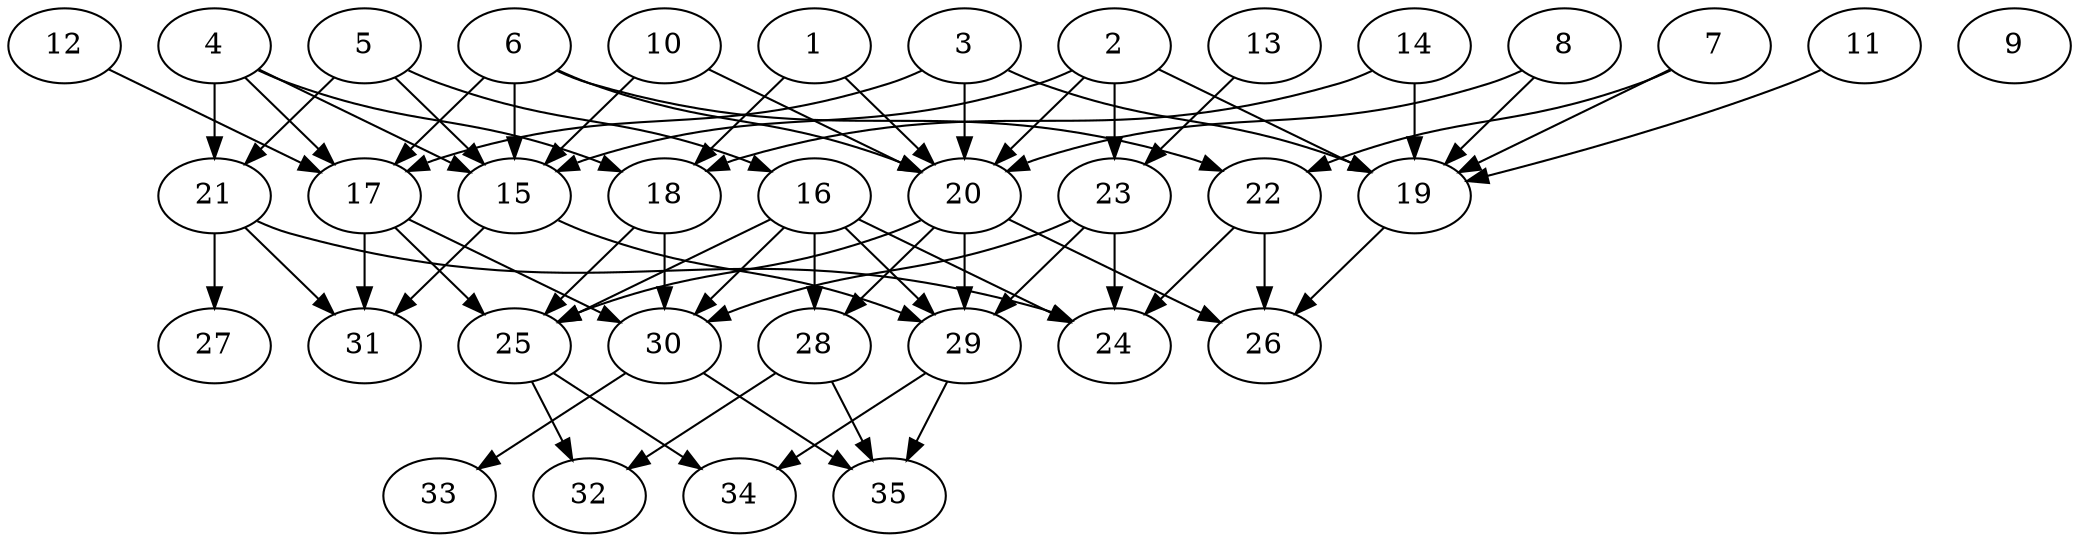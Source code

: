 // DAG (tier=2-normal, mode=compute, n=35, ccr=0.386, fat=0.677, density=0.450, regular=0.588, jump=0.187, mindata=524288, maxdata=8388608)
// DAG automatically generated by daggen at Sun Aug 24 16:33:33 2025
// /home/ermia/Project/Environments/daggen/bin/daggen --dot --ccr 0.386 --fat 0.677 --regular 0.588 --density 0.450 --jump 0.187 --mindata 524288 --maxdata 8388608 -n 35 
digraph G {
  1 [size="3913954110373625856", alpha="0.07", expect_size="1956977055186812928"]
  1 -> 18 [size ="19868594208768"]
  1 -> 20 [size ="19868594208768"]
  2 [size="227093693795896", alpha="0.11", expect_size="113546846897948"]
  2 -> 15 [size ="11443940360192"]
  2 -> 19 [size ="11443940360192"]
  2 -> 20 [size ="11443940360192"]
  2 -> 23 [size ="11443940360192"]
  3 [size="832027707866802176", alpha="0.11", expect_size="416013853933401088"]
  3 -> 17 [size ="323082505945088"]
  3 -> 19 [size ="323082505945088"]
  3 -> 20 [size ="323082505945088"]
  4 [size="22599328963791356", alpha="0.14", expect_size="11299664481895678"]
  4 -> 15 [size ="410689545961472"]
  4 -> 17 [size ="410689545961472"]
  4 -> 18 [size ="410689545961472"]
  4 -> 21 [size ="410689545961472"]
  5 [size="119457205860377", alpha="0.05", expect_size="59728602930188"]
  5 -> 15 [size ="11016893104128"]
  5 -> 16 [size ="11016893104128"]
  5 -> 21 [size ="11016893104128"]
  6 [size="19606304476972812", alpha="0.16", expect_size="9803152238486406"]
  6 -> 15 [size ="504621210533888"]
  6 -> 17 [size ="504621210533888"]
  6 -> 20 [size ="504621210533888"]
  6 -> 22 [size ="504621210533888"]
  7 [size="14077685937563762688", alpha="0.03", expect_size="7038842968781881344"]
  7 -> 19 [size ="46642036211712"]
  7 -> 22 [size ="46642036211712"]
  8 [size="83224094480936288", alpha="0.10", expect_size="41612047240468144"]
  8 -> 19 [size ="93804233228288"]
  8 -> 20 [size ="93804233228288"]
  9 [size="360826084994858112", alpha="0.13", expect_size="180413042497429056"]
  10 [size="576816123058231040", alpha="0.10", expect_size="288408061529115520"]
  10 -> 15 [size ="343919581724672"]
  10 -> 20 [size ="343919581724672"]
  11 [size="266096953328439936", alpha="0.05", expect_size="133048476664219968"]
  11 -> 19 [size ="104529605427200"]
  12 [size="17279412211345982", alpha="0.16", expect_size="8639706105672991"]
  12 -> 17 [size ="322146110799872"]
  13 [size="394129494983573504000", alpha="0.16", expect_size="197064747491786752000"]
  13 -> 23 [size ="430047022284800"]
  14 [size="7112743815124512", alpha="0.18", expect_size="3556371907562256"]
  14 -> 18 [size ="265420800000000"]
  14 -> 19 [size ="265420800000000"]
  15 [size="205409415169651552", alpha="0.16", expect_size="102704707584825776"]
  15 -> 29 [size ="117901893828608"]
  15 -> 31 [size ="117901893828608"]
  16 [size="306177662971105247232", alpha="0.07", expect_size="153088831485552623616"]
  16 -> 24 [size ="363417349128192"]
  16 -> 25 [size ="363417349128192"]
  16 -> 28 [size ="363417349128192"]
  16 -> 29 [size ="363417349128192"]
  16 -> 30 [size ="363417349128192"]
  17 [size="264216947952334816", alpha="0.11", expect_size="132108473976167408"]
  17 -> 25 [size ="373535730040832"]
  17 -> 30 [size ="373535730040832"]
  17 -> 31 [size ="373535730040832"]
  18 [size="247568102052509568", alpha="0.01", expect_size="123784051026254784"]
  18 -> 25 [size ="256716771950592"]
  18 -> 30 [size ="256716771950592"]
  19 [size="306594559001483", alpha="0.18", expect_size="153297279500741"]
  19 -> 26 [size ="21421182943232"]
  20 [size="478076756208589471744", alpha="0.16", expect_size="239038378104294735872"]
  20 -> 25 [size ="489127116013568"]
  20 -> 26 [size ="489127116013568"]
  20 -> 28 [size ="489127116013568"]
  20 -> 29 [size ="489127116013568"]
  21 [size="4195024948671278", alpha="0.00", expect_size="2097512474335639"]
  21 -> 24 [size ="81344298221568"]
  21 -> 27 [size ="81344298221568"]
  21 -> 31 [size ="81344298221568"]
  22 [size="2852654598324224000", alpha="0.11", expect_size="1426327299162112000"]
  22 -> 24 [size ="16091237580800"]
  22 -> 26 [size ="16091237580800"]
  23 [size="293653172622725218304", alpha="0.11", expect_size="146826586311362609152"]
  23 -> 24 [size ="353437900341248"]
  23 -> 29 [size ="353437900341248"]
  23 -> 30 [size ="353437900341248"]
  24 [size="79828069396738448", alpha="0.01", expect_size="39914034698369224"]
  25 [size="268741703927167188992", alpha="0.08", expect_size="134370851963583594496"]
  25 -> 32 [size ="333155277996032"]
  25 -> 34 [size ="333155277996032"]
  26 [size="1839392936026248", alpha="0.07", expect_size="919696468013124"]
  27 [size="18116813956907668", alpha="0.14", expect_size="9058406978453834"]
  28 [size="1465243839235981056", alpha="0.06", expect_size="732621919617990528"]
  28 -> 32 [size ="524195935027200"]
  28 -> 35 [size ="524195935027200"]
  29 [size="203390289302107616", alpha="0.17", expect_size="101695144651053808"]
  29 -> 34 [size ="308263258161152"]
  29 -> 35 [size ="308263258161152"]
  30 [size="1556781675821325", alpha="0.02", expect_size="778390837910662"]
  30 -> 33 [size ="77218445262848"]
  30 -> 35 [size ="77218445262848"]
  31 [size="1689764414277483", alpha="0.09", expect_size="844882207138741"]
  32 [size="3078606732075871", alpha="0.01", expect_size="1539303366037935"]
  33 [size="116087706695568944", alpha="0.16", expect_size="58043853347784472"]
  34 [size="911132831698395520", alpha="0.11", expect_size="455566415849197760"]
  35 [size="195208899236724736000", alpha="0.13", expect_size="97604449618362368000"]
}